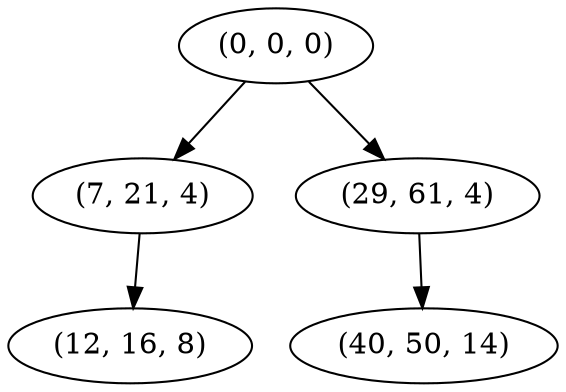 digraph tree {
    "(0, 0, 0)";
    "(7, 21, 4)";
    "(12, 16, 8)";
    "(29, 61, 4)";
    "(40, 50, 14)";
    "(0, 0, 0)" -> "(7, 21, 4)";
    "(0, 0, 0)" -> "(29, 61, 4)";
    "(7, 21, 4)" -> "(12, 16, 8)";
    "(29, 61, 4)" -> "(40, 50, 14)";
}
